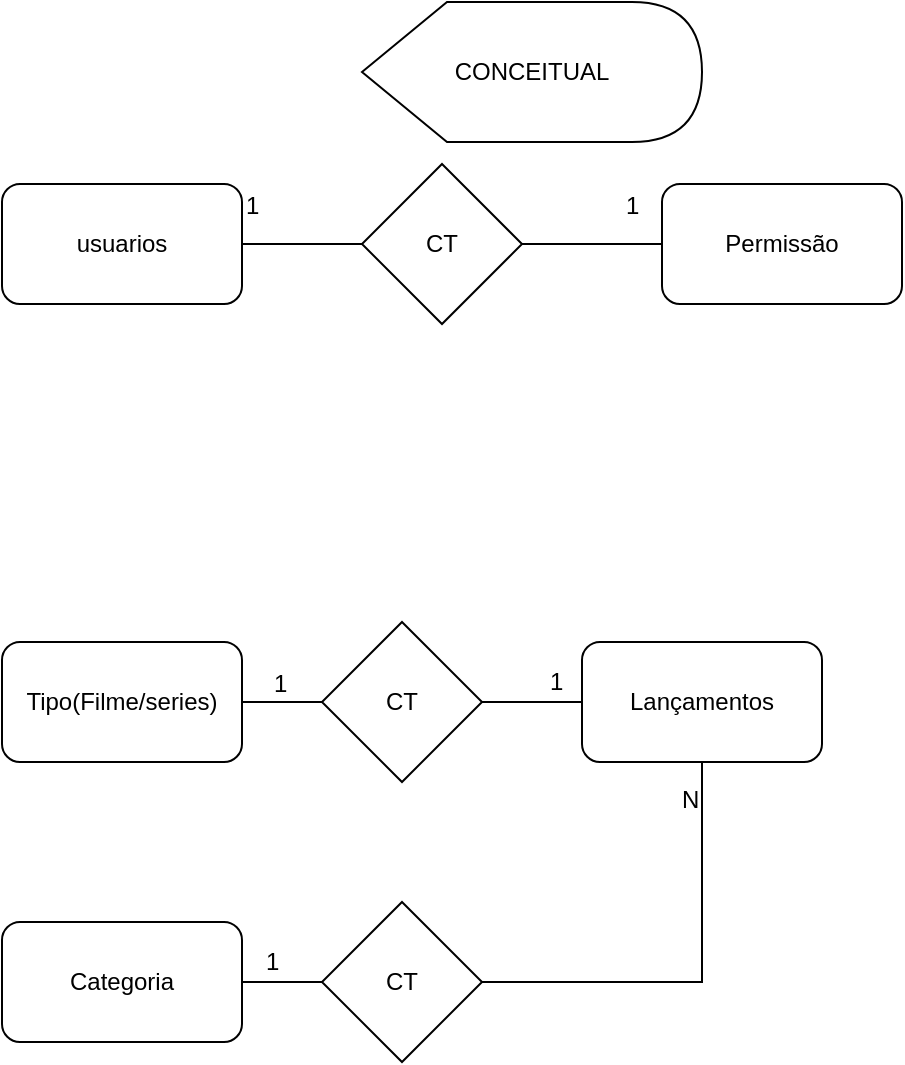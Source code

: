 <mxfile version="10.9.5" type="device"><diagram id="cu5lzYYekm8keaSG_POb" name="Conceitual"><mxGraphModel dx="1182" dy="644" grid="1" gridSize="10" guides="1" tooltips="1" connect="1" arrows="1" fold="1" page="1" pageScale="1" pageWidth="827" pageHeight="1169" math="0" shadow="0"><root><mxCell id="0"/><mxCell id="1" parent="0"/><mxCell id="jifPhWoPYFyfa1gqeEHZ-29" style="edgeStyle=orthogonalEdgeStyle;rounded=0;orthogonalLoop=1;jettySize=auto;html=1;endArrow=none;endFill=0;" parent="1" source="a4-3PnWE6vOvehAea0Om-1" target="jifPhWoPYFyfa1gqeEHZ-27" edge="1"><mxGeometry relative="1" as="geometry"/></mxCell><mxCell id="a4-3PnWE6vOvehAea0Om-1" value="usuarios" style="rounded=1;whiteSpace=wrap;html=1;" parent="1" vertex="1"><mxGeometry x="140" y="111" width="120" height="60" as="geometry"/></mxCell><mxCell id="a4-3PnWE6vOvehAea0Om-13" style="edgeStyle=orthogonalEdgeStyle;rounded=0;orthogonalLoop=1;jettySize=auto;html=1;endArrow=none;endFill=0;" parent="1" source="a4-3PnWE6vOvehAea0Om-6" target="a4-3PnWE6vOvehAea0Om-12" edge="1"><mxGeometry relative="1" as="geometry"/></mxCell><mxCell id="jifPhWoPYFyfa1gqeEHZ-3" style="edgeStyle=orthogonalEdgeStyle;rounded=0;orthogonalLoop=1;jettySize=auto;html=1;entryX=1;entryY=0.5;entryDx=0;entryDy=0;endArrow=none;endFill=0;" parent="1" source="a4-3PnWE6vOvehAea0Om-6" target="jifPhWoPYFyfa1gqeEHZ-2" edge="1"><mxGeometry relative="1" as="geometry"><Array as="points"><mxPoint x="490" y="510"/></Array></mxGeometry></mxCell><mxCell id="a4-3PnWE6vOvehAea0Om-6" value="Lançamentos" style="rounded=1;whiteSpace=wrap;html=1;" parent="1" vertex="1"><mxGeometry x="430" y="340" width="120" height="60" as="geometry"/></mxCell><mxCell id="a4-3PnWE6vOvehAea0Om-15" style="edgeStyle=orthogonalEdgeStyle;rounded=0;orthogonalLoop=1;jettySize=auto;html=1;endArrow=none;endFill=0;" parent="1" source="a4-3PnWE6vOvehAea0Om-12" target="a4-3PnWE6vOvehAea0Om-14" edge="1"><mxGeometry relative="1" as="geometry"/></mxCell><mxCell id="a4-3PnWE6vOvehAea0Om-12" value="CT" style="rhombus;whiteSpace=wrap;html=1;" parent="1" vertex="1"><mxGeometry x="300" y="330" width="80" height="80" as="geometry"/></mxCell><mxCell id="a4-3PnWE6vOvehAea0Om-14" value="Tipo(Filme/series)" style="rounded=1;whiteSpace=wrap;html=1;" parent="1" vertex="1"><mxGeometry x="140" y="340" width="120" height="60" as="geometry"/></mxCell><mxCell id="jifPhWoPYFyfa1gqeEHZ-2" value="CT" style="rhombus;whiteSpace=wrap;html=1;" parent="1" vertex="1"><mxGeometry x="300" y="470" width="80" height="80" as="geometry"/></mxCell><mxCell id="jifPhWoPYFyfa1gqeEHZ-5" style="edgeStyle=orthogonalEdgeStyle;rounded=0;orthogonalLoop=1;jettySize=auto;html=1;endArrow=none;endFill=0;" parent="1" source="jifPhWoPYFyfa1gqeEHZ-4" target="jifPhWoPYFyfa1gqeEHZ-2" edge="1"><mxGeometry relative="1" as="geometry"/></mxCell><mxCell id="jifPhWoPYFyfa1gqeEHZ-4" value="Categoria" style="rounded=1;whiteSpace=wrap;html=1;" parent="1" vertex="1"><mxGeometry x="140" y="480" width="120" height="60" as="geometry"/></mxCell><mxCell id="jifPhWoPYFyfa1gqeEHZ-16" value="N" style="text;html=1;resizable=0;points=[];autosize=1;align=left;verticalAlign=top;spacingTop=-4;" parent="1" vertex="1"><mxGeometry x="478" y="409" width="20" height="20" as="geometry"/></mxCell><mxCell id="jifPhWoPYFyfa1gqeEHZ-17" value="1" style="text;html=1;resizable=0;points=[];autosize=1;align=left;verticalAlign=top;spacingTop=-4;" parent="1" vertex="1"><mxGeometry x="270" y="490" width="20" height="20" as="geometry"/></mxCell><mxCell id="jifPhWoPYFyfa1gqeEHZ-18" value="1" style="text;html=1;resizable=0;points=[];autosize=1;align=left;verticalAlign=top;spacingTop=-4;" parent="1" vertex="1"><mxGeometry x="412" y="350" width="20" height="20" as="geometry"/></mxCell><mxCell id="jifPhWoPYFyfa1gqeEHZ-19" value="1" style="text;html=1;resizable=0;points=[];autosize=1;align=left;verticalAlign=top;spacingTop=-4;" parent="1" vertex="1"><mxGeometry x="274" y="351" width="20" height="20" as="geometry"/></mxCell><mxCell id="jifPhWoPYFyfa1gqeEHZ-27" value="CT" style="rhombus;whiteSpace=wrap;html=1;" parent="1" vertex="1"><mxGeometry x="320" y="101" width="80" height="80" as="geometry"/></mxCell><mxCell id="jifPhWoPYFyfa1gqeEHZ-30" style="edgeStyle=orthogonalEdgeStyle;rounded=0;orthogonalLoop=1;jettySize=auto;html=1;endArrow=none;endFill=0;" parent="1" source="jifPhWoPYFyfa1gqeEHZ-28" target="jifPhWoPYFyfa1gqeEHZ-27" edge="1"><mxGeometry relative="1" as="geometry"/></mxCell><mxCell id="jifPhWoPYFyfa1gqeEHZ-28" value="Permissão" style="rounded=1;whiteSpace=wrap;html=1;" parent="1" vertex="1"><mxGeometry x="470" y="111" width="120" height="60" as="geometry"/></mxCell><mxCell id="jifPhWoPYFyfa1gqeEHZ-31" value="1" style="text;html=1;resizable=0;points=[];autosize=1;align=left;verticalAlign=top;spacingTop=-4;" parent="1" vertex="1"><mxGeometry x="260" y="112" width="20" height="20" as="geometry"/></mxCell><mxCell id="jifPhWoPYFyfa1gqeEHZ-32" value="1" style="text;html=1;resizable=0;points=[];autosize=1;align=left;verticalAlign=top;spacingTop=-4;" parent="1" vertex="1"><mxGeometry x="450" y="112" width="20" height="20" as="geometry"/></mxCell><mxCell id="6mNcIv-z-WaHglORucZq-1" value="CONCEITUAL" style="shape=display;whiteSpace=wrap;html=1;" parent="1" vertex="1"><mxGeometry x="320" y="20" width="170" height="70" as="geometry"/></mxCell></root></mxGraphModel></diagram><diagram id="VTox65NX8LItNkViUtVg" name="logico"><mxGraphModel dx="1689" dy="920" grid="1" gridSize="10" guides="1" tooltips="1" connect="1" arrows="1" fold="1" page="1" pageScale="1" pageWidth="827" pageHeight="1169" math="0" shadow="0"><root><mxCell id="THJjwqcNiMbJ1yQBBACY-0"/><mxCell id="THJjwqcNiMbJ1yQBBACY-1" parent="THJjwqcNiMbJ1yQBBACY-0"/><mxCell id="THJjwqcNiMbJ1yQBBACY-2" value="Usuario" style="swimlane;fontStyle=0;childLayout=stackLayout;horizontal=1;startSize=26;fillColor=#e0e0e0;horizontalStack=0;resizeParent=1;resizeParentMax=0;resizeLast=0;collapsible=1;marginBottom=0;swimlaneFillColor=#ffffff;align=center;fontSize=14;" vertex="1" parent="THJjwqcNiMbJ1yQBBACY-1"><mxGeometry x="200" y="120" width="160" height="160" as="geometry"/></mxCell><mxCell id="THJjwqcNiMbJ1yQBBACY-3" value="IdUsuario : int" style="shape=partialRectangle;top=0;left=0;right=0;bottom=1;align=left;verticalAlign=middle;fillColor=none;spacingLeft=34;spacingRight=4;overflow=hidden;rotatable=0;points=[[0,0.5],[1,0.5]];portConstraint=eastwest;dropTarget=0;fontStyle=5;fontSize=12;" vertex="1" parent="THJjwqcNiMbJ1yQBBACY-2"><mxGeometry y="26" width="160" height="30" as="geometry"/></mxCell><mxCell id="THJjwqcNiMbJ1yQBBACY-4" value="PK" style="shape=partialRectangle;top=0;left=0;bottom=0;fillColor=none;align=left;verticalAlign=middle;spacingLeft=4;spacingRight=4;overflow=hidden;rotatable=0;points=[];portConstraint=eastwest;part=1;fontSize=12;" vertex="1" connectable="0" parent="THJjwqcNiMbJ1yQBBACY-3"><mxGeometry width="30" height="30" as="geometry"/></mxCell><mxCell id="THJjwqcNiMbJ1yQBBACY-5" value="Nome : varchar" style="shape=partialRectangle;top=0;left=0;right=0;bottom=0;align=left;verticalAlign=top;fillColor=none;spacingLeft=34;spacingRight=4;overflow=hidden;rotatable=0;points=[[0,0.5],[1,0.5]];portConstraint=eastwest;dropTarget=0;fontSize=12;" vertex="1" parent="THJjwqcNiMbJ1yQBBACY-2"><mxGeometry y="56" width="160" height="26" as="geometry"/></mxCell><mxCell id="THJjwqcNiMbJ1yQBBACY-6" value="" style="shape=partialRectangle;top=0;left=0;bottom=0;fillColor=none;align=left;verticalAlign=top;spacingLeft=4;spacingRight=4;overflow=hidden;rotatable=0;points=[];portConstraint=eastwest;part=1;fontSize=12;" vertex="1" connectable="0" parent="THJjwqcNiMbJ1yQBBACY-5"><mxGeometry width="30" height="26" as="geometry"/></mxCell><mxCell id="THJjwqcNiMbJ1yQBBACY-7" value="Email : varchar" style="shape=partialRectangle;top=0;left=0;right=0;bottom=0;align=left;verticalAlign=top;fillColor=none;spacingLeft=34;spacingRight=4;overflow=hidden;rotatable=0;points=[[0,0.5],[1,0.5]];portConstraint=eastwest;dropTarget=0;fontSize=12;" vertex="1" parent="THJjwqcNiMbJ1yQBBACY-2"><mxGeometry y="82" width="160" height="26" as="geometry"/></mxCell><mxCell id="THJjwqcNiMbJ1yQBBACY-8" value="" style="shape=partialRectangle;top=0;left=0;bottom=0;fillColor=none;align=left;verticalAlign=top;spacingLeft=4;spacingRight=4;overflow=hidden;rotatable=0;points=[];portConstraint=eastwest;part=1;fontSize=12;" vertex="1" connectable="0" parent="THJjwqcNiMbJ1yQBBACY-7"><mxGeometry width="30" height="26" as="geometry"/></mxCell><mxCell id="THJjwqcNiMbJ1yQBBACY-9" value="Senha : varchar" style="shape=partialRectangle;top=0;left=0;right=0;bottom=0;align=left;verticalAlign=top;fillColor=none;spacingLeft=34;spacingRight=4;overflow=hidden;rotatable=0;points=[[0,0.5],[1,0.5]];portConstraint=eastwest;dropTarget=0;fontSize=12;" vertex="1" parent="THJjwqcNiMbJ1yQBBACY-2"><mxGeometry y="108" width="160" height="26" as="geometry"/></mxCell><mxCell id="THJjwqcNiMbJ1yQBBACY-10" value="" style="shape=partialRectangle;top=0;left=0;bottom=0;fillColor=none;align=left;verticalAlign=top;spacingLeft=4;spacingRight=4;overflow=hidden;rotatable=0;points=[];portConstraint=eastwest;part=1;fontSize=12;" vertex="1" connectable="0" parent="THJjwqcNiMbJ1yQBBACY-9"><mxGeometry width="30" height="26" as="geometry"/></mxCell><mxCell id="Zy-jXIfL-zzlQ6D87SZ2-0" value="IdTipo : int" style="shape=partialRectangle;top=0;left=0;right=0;bottom=0;align=left;verticalAlign=top;fillColor=none;spacingLeft=34;spacingRight=4;overflow=hidden;rotatable=0;points=[[0,0.5],[1,0.5]];portConstraint=eastwest;dropTarget=0;fontSize=12;" vertex="1" parent="THJjwqcNiMbJ1yQBBACY-2"><mxGeometry y="134" width="160" height="26" as="geometry"/></mxCell><mxCell id="Zy-jXIfL-zzlQ6D87SZ2-1" value="FK" style="shape=partialRectangle;top=0;left=0;bottom=0;fillColor=none;align=left;verticalAlign=top;spacingLeft=4;spacingRight=4;overflow=hidden;rotatable=0;points=[];portConstraint=eastwest;part=1;fontSize=12;" vertex="1" connectable="0" parent="Zy-jXIfL-zzlQ6D87SZ2-0"><mxGeometry width="30" height="26" as="geometry"/></mxCell><mxCell id="Zy-jXIfL-zzlQ6D87SZ2-4" value="TipoUsuario" style="swimlane;fontStyle=0;childLayout=stackLayout;horizontal=1;startSize=26;fillColor=#e0e0e0;horizontalStack=0;resizeParent=1;resizeParentMax=0;resizeLast=0;collapsible=1;marginBottom=0;swimlaneFillColor=#ffffff;align=center;fontSize=14;" vertex="1" parent="THJjwqcNiMbJ1yQBBACY-1"><mxGeometry x="200" y="320" width="160" height="82" as="geometry"/></mxCell><mxCell id="Zy-jXIfL-zzlQ6D87SZ2-5" value="IdTipo : int" style="shape=partialRectangle;top=0;left=0;right=0;bottom=1;align=left;verticalAlign=middle;fillColor=none;spacingLeft=34;spacingRight=4;overflow=hidden;rotatable=0;points=[[0,0.5],[1,0.5]];portConstraint=eastwest;dropTarget=0;fontStyle=5;fontSize=12;" vertex="1" parent="Zy-jXIfL-zzlQ6D87SZ2-4"><mxGeometry y="26" width="160" height="30" as="geometry"/></mxCell><mxCell id="Zy-jXIfL-zzlQ6D87SZ2-6" value="PK" style="shape=partialRectangle;top=0;left=0;bottom=0;fillColor=none;align=left;verticalAlign=middle;spacingLeft=4;spacingRight=4;overflow=hidden;rotatable=0;points=[];portConstraint=eastwest;part=1;fontSize=12;" vertex="1" connectable="0" parent="Zy-jXIfL-zzlQ6D87SZ2-5"><mxGeometry width="30" height="30" as="geometry"/></mxCell><mxCell id="Zy-jXIfL-zzlQ6D87SZ2-7" value="Tipo : varchar" style="shape=partialRectangle;top=0;left=0;right=0;bottom=0;align=left;verticalAlign=top;fillColor=none;spacingLeft=34;spacingRight=4;overflow=hidden;rotatable=0;points=[[0,0.5],[1,0.5]];portConstraint=eastwest;dropTarget=0;fontSize=12;" vertex="1" parent="Zy-jXIfL-zzlQ6D87SZ2-4"><mxGeometry y="56" width="160" height="26" as="geometry"/></mxCell><mxCell id="Zy-jXIfL-zzlQ6D87SZ2-8" value="" style="shape=partialRectangle;top=0;left=0;bottom=0;fillColor=none;align=left;verticalAlign=top;spacingLeft=4;spacingRight=4;overflow=hidden;rotatable=0;points=[];portConstraint=eastwest;part=1;fontSize=12;" vertex="1" connectable="0" parent="Zy-jXIfL-zzlQ6D87SZ2-7"><mxGeometry width="30" height="26" as="geometry"/></mxCell><mxCell id="Zy-jXIfL-zzlQ6D87SZ2-15" value="Categoria" style="swimlane;fontStyle=0;childLayout=stackLayout;horizontal=1;startSize=26;fillColor=#e0e0e0;horizontalStack=0;resizeParent=1;resizeParentMax=0;resizeLast=0;collapsible=1;marginBottom=0;swimlaneFillColor=#ffffff;align=center;fontSize=14;" vertex="1" parent="THJjwqcNiMbJ1yQBBACY-1"><mxGeometry x="440" y="120" width="160" height="82" as="geometry"/></mxCell><mxCell id="Zy-jXIfL-zzlQ6D87SZ2-16" value="IdCategoria : int" style="shape=partialRectangle;top=0;left=0;right=0;bottom=1;align=left;verticalAlign=middle;fillColor=none;spacingLeft=34;spacingRight=4;overflow=hidden;rotatable=0;points=[[0,0.5],[1,0.5]];portConstraint=eastwest;dropTarget=0;fontStyle=5;fontSize=12;" vertex="1" parent="Zy-jXIfL-zzlQ6D87SZ2-15"><mxGeometry y="26" width="160" height="30" as="geometry"/></mxCell><mxCell id="Zy-jXIfL-zzlQ6D87SZ2-17" value="PK" style="shape=partialRectangle;top=0;left=0;bottom=0;fillColor=none;align=left;verticalAlign=middle;spacingLeft=4;spacingRight=4;overflow=hidden;rotatable=0;points=[];portConstraint=eastwest;part=1;fontSize=12;" vertex="1" connectable="0" parent="Zy-jXIfL-zzlQ6D87SZ2-16"><mxGeometry width="30" height="30" as="geometry"/></mxCell><mxCell id="Zy-jXIfL-zzlQ6D87SZ2-18" value="Nome : varchar" style="shape=partialRectangle;top=0;left=0;right=0;bottom=0;align=left;verticalAlign=top;fillColor=none;spacingLeft=34;spacingRight=4;overflow=hidden;rotatable=0;points=[[0,0.5],[1,0.5]];portConstraint=eastwest;dropTarget=0;fontSize=12;" vertex="1" parent="Zy-jXIfL-zzlQ6D87SZ2-15"><mxGeometry y="56" width="160" height="26" as="geometry"/></mxCell><mxCell id="Zy-jXIfL-zzlQ6D87SZ2-19" value="" style="shape=partialRectangle;top=0;left=0;bottom=0;fillColor=none;align=left;verticalAlign=top;spacingLeft=4;spacingRight=4;overflow=hidden;rotatable=0;points=[];portConstraint=eastwest;part=1;fontSize=12;" vertex="1" connectable="0" parent="Zy-jXIfL-zzlQ6D87SZ2-18"><mxGeometry width="30" height="26" as="geometry"/></mxCell><mxCell id="Zy-jXIfL-zzlQ6D87SZ2-27" value="Identificação" style="swimlane;fontStyle=0;childLayout=stackLayout;horizontal=1;startSize=26;fillColor=#e0e0e0;horizontalStack=0;resizeParent=1;resizeParentMax=0;resizeLast=0;collapsible=1;marginBottom=0;swimlaneFillColor=#ffffff;align=center;fontSize=14;" vertex="1" parent="THJjwqcNiMbJ1yQBBACY-1"><mxGeometry x="440" y="289" width="160" height="82" as="geometry"/></mxCell><mxCell id="Zy-jXIfL-zzlQ6D87SZ2-28" value="IdIdentificação : int" style="shape=partialRectangle;top=0;left=0;right=0;bottom=1;align=left;verticalAlign=middle;fillColor=none;spacingLeft=34;spacingRight=4;overflow=hidden;rotatable=0;points=[[0,0.5],[1,0.5]];portConstraint=eastwest;dropTarget=0;fontStyle=5;fontSize=12;" vertex="1" parent="Zy-jXIfL-zzlQ6D87SZ2-27"><mxGeometry y="26" width="160" height="30" as="geometry"/></mxCell><mxCell id="Zy-jXIfL-zzlQ6D87SZ2-29" value="PK" style="shape=partialRectangle;top=0;left=0;bottom=0;fillColor=none;align=left;verticalAlign=middle;spacingLeft=4;spacingRight=4;overflow=hidden;rotatable=0;points=[];portConstraint=eastwest;part=1;fontSize=12;" vertex="1" connectable="0" parent="Zy-jXIfL-zzlQ6D87SZ2-28"><mxGeometry width="30" height="30" as="geometry"/></mxCell><mxCell id="Zy-jXIfL-zzlQ6D87SZ2-30" value="Nome : string" style="shape=partialRectangle;top=0;left=0;right=0;bottom=0;align=left;verticalAlign=top;fillColor=none;spacingLeft=34;spacingRight=4;overflow=hidden;rotatable=0;points=[[0,0.5],[1,0.5]];portConstraint=eastwest;dropTarget=0;fontSize=12;" vertex="1" parent="Zy-jXIfL-zzlQ6D87SZ2-27"><mxGeometry y="56" width="160" height="26" as="geometry"/></mxCell><mxCell id="Zy-jXIfL-zzlQ6D87SZ2-31" value="" style="shape=partialRectangle;top=0;left=0;bottom=0;fillColor=none;align=left;verticalAlign=top;spacingLeft=4;spacingRight=4;overflow=hidden;rotatable=0;points=[];portConstraint=eastwest;part=1;fontSize=12;" vertex="1" connectable="0" parent="Zy-jXIfL-zzlQ6D87SZ2-30"><mxGeometry width="30" height="26" as="geometry"/></mxCell><mxCell id="Zy-jXIfL-zzlQ6D87SZ2-39" value="Lançamento" style="swimlane;fontStyle=0;childLayout=stackLayout;horizontal=1;startSize=26;fillColor=#e0e0e0;horizontalStack=0;resizeParent=1;resizeParentMax=0;resizeLast=0;collapsible=1;marginBottom=0;swimlaneFillColor=#ffffff;align=center;fontSize=14;" vertex="1" parent="THJjwqcNiMbJ1yQBBACY-1"><mxGeometry x="280" y="440" width="200" height="212" as="geometry"/></mxCell><mxCell id="Zy-jXIfL-zzlQ6D87SZ2-40" value="IdLançamento : int" style="shape=partialRectangle;top=0;left=0;right=0;bottom=1;align=left;verticalAlign=middle;fillColor=none;spacingLeft=34;spacingRight=4;overflow=hidden;rotatable=0;points=[[0,0.5],[1,0.5]];portConstraint=eastwest;dropTarget=0;fontStyle=5;fontSize=12;" vertex="1" parent="Zy-jXIfL-zzlQ6D87SZ2-39"><mxGeometry y="26" width="200" height="30" as="geometry"/></mxCell><mxCell id="Zy-jXIfL-zzlQ6D87SZ2-41" value="PK" style="shape=partialRectangle;top=0;left=0;bottom=0;fillColor=none;align=left;verticalAlign=middle;spacingLeft=4;spacingRight=4;overflow=hidden;rotatable=0;points=[];portConstraint=eastwest;part=1;fontSize=12;" vertex="1" connectable="0" parent="Zy-jXIfL-zzlQ6D87SZ2-40"><mxGeometry width="30" height="30" as="geometry"/></mxCell><mxCell id="Zy-jXIfL-zzlQ6D87SZ2-42" value="Titulo : varchar" style="shape=partialRectangle;top=0;left=0;right=0;bottom=0;align=left;verticalAlign=top;fillColor=none;spacingLeft=34;spacingRight=4;overflow=hidden;rotatable=0;points=[[0,0.5],[1,0.5]];portConstraint=eastwest;dropTarget=0;fontSize=12;" vertex="1" parent="Zy-jXIfL-zzlQ6D87SZ2-39"><mxGeometry y="56" width="200" height="26" as="geometry"/></mxCell><mxCell id="Zy-jXIfL-zzlQ6D87SZ2-43" value="" style="shape=partialRectangle;top=0;left=0;bottom=0;fillColor=none;align=left;verticalAlign=top;spacingLeft=4;spacingRight=4;overflow=hidden;rotatable=0;points=[];portConstraint=eastwest;part=1;fontSize=12;" vertex="1" connectable="0" parent="Zy-jXIfL-zzlQ6D87SZ2-42"><mxGeometry width="30" height="26" as="geometry"/></mxCell><mxCell id="Zy-jXIfL-zzlQ6D87SZ2-50" value="DataLançamento : dateTime" style="shape=partialRectangle;top=0;left=0;right=0;bottom=0;align=left;verticalAlign=top;fillColor=none;spacingLeft=34;spacingRight=4;overflow=hidden;rotatable=0;points=[[0,0.5],[1,0.5]];portConstraint=eastwest;dropTarget=0;fontSize=12;" vertex="1" parent="Zy-jXIfL-zzlQ6D87SZ2-39"><mxGeometry y="82" width="200" height="26" as="geometry"/></mxCell><mxCell id="Zy-jXIfL-zzlQ6D87SZ2-51" value="" style="shape=partialRectangle;top=0;left=0;bottom=0;fillColor=none;align=left;verticalAlign=top;spacingLeft=4;spacingRight=4;overflow=hidden;rotatable=0;points=[];portConstraint=eastwest;part=1;fontSize=12;" vertex="1" connectable="0" parent="Zy-jXIfL-zzlQ6D87SZ2-50"><mxGeometry width="29.917" height="26" as="geometry"/></mxCell><mxCell id="Zy-jXIfL-zzlQ6D87SZ2-46" value="IdCategoria : int" style="shape=partialRectangle;top=0;left=0;right=0;bottom=0;align=left;verticalAlign=top;fillColor=none;spacingLeft=34;spacingRight=4;overflow=hidden;rotatable=0;points=[[0,0.5],[1,0.5]];portConstraint=eastwest;dropTarget=0;fontSize=12;" vertex="1" parent="Zy-jXIfL-zzlQ6D87SZ2-39"><mxGeometry y="108" width="200" height="26" as="geometry"/></mxCell><mxCell id="Zy-jXIfL-zzlQ6D87SZ2-47" value="FK" style="shape=partialRectangle;top=0;left=0;bottom=0;fillColor=none;align=left;verticalAlign=top;spacingLeft=4;spacingRight=4;overflow=hidden;rotatable=0;points=[];portConstraint=eastwest;part=1;fontSize=12;" vertex="1" connectable="0" parent="Zy-jXIfL-zzlQ6D87SZ2-46"><mxGeometry width="30" height="26" as="geometry"/></mxCell><mxCell id="Zy-jXIfL-zzlQ6D87SZ2-44" value="IdIdentificaçaõ : int" style="shape=partialRectangle;top=0;left=0;right=0;bottom=0;align=left;verticalAlign=top;fillColor=none;spacingLeft=34;spacingRight=4;overflow=hidden;rotatable=0;points=[[0,0.5],[1,0.5]];portConstraint=eastwest;dropTarget=0;fontSize=12;" vertex="1" parent="Zy-jXIfL-zzlQ6D87SZ2-39"><mxGeometry y="134" width="200" height="26" as="geometry"/></mxCell><mxCell id="Zy-jXIfL-zzlQ6D87SZ2-45" value="FK" style="shape=partialRectangle;top=0;left=0;bottom=0;fillColor=none;align=left;verticalAlign=top;spacingLeft=4;spacingRight=4;overflow=hidden;rotatable=0;points=[];portConstraint=eastwest;part=1;fontSize=12;" vertex="1" connectable="0" parent="Zy-jXIfL-zzlQ6D87SZ2-44"><mxGeometry width="30" height="26" as="geometry"/></mxCell><mxCell id="Zy-jXIfL-zzlQ6D87SZ2-52" value="sinopse : varchar" style="shape=partialRectangle;top=0;left=0;right=0;bottom=0;align=left;verticalAlign=top;fillColor=none;spacingLeft=34;spacingRight=4;overflow=hidden;rotatable=0;points=[[0,0.5],[1,0.5]];portConstraint=eastwest;dropTarget=0;fontSize=12;" vertex="1" parent="Zy-jXIfL-zzlQ6D87SZ2-39"><mxGeometry y="160" width="200" height="26" as="geometry"/></mxCell><mxCell id="Zy-jXIfL-zzlQ6D87SZ2-53" value="" style="shape=partialRectangle;top=0;left=0;bottom=0;fillColor=none;align=left;verticalAlign=top;spacingLeft=4;spacingRight=4;overflow=hidden;rotatable=0;points=[];portConstraint=eastwest;part=1;fontSize=12;" vertex="1" connectable="0" parent="Zy-jXIfL-zzlQ6D87SZ2-52"><mxGeometry width="30" height="26" as="geometry"/></mxCell><mxCell id="Zy-jXIfL-zzlQ6D87SZ2-54" value="TempoDuração : date" style="shape=partialRectangle;top=0;left=0;right=0;bottom=0;align=left;verticalAlign=top;fillColor=none;spacingLeft=34;spacingRight=4;overflow=hidden;rotatable=0;points=[[0,0.5],[1,0.5]];portConstraint=eastwest;dropTarget=0;fontSize=12;" vertex="1" parent="Zy-jXIfL-zzlQ6D87SZ2-39"><mxGeometry y="186" width="200" height="26" as="geometry"/></mxCell><mxCell id="Zy-jXIfL-zzlQ6D87SZ2-55" value="" style="shape=partialRectangle;top=0;left=0;bottom=0;fillColor=none;align=left;verticalAlign=top;spacingLeft=4;spacingRight=4;overflow=hidden;rotatable=0;points=[];portConstraint=eastwest;part=1;fontSize=12;" vertex="1" connectable="0" parent="Zy-jXIfL-zzlQ6D87SZ2-54"><mxGeometry width="30" height="26" as="geometry"/></mxCell><mxCell id="AILVf-mLkthuc46ZtCb7-1" value="LÓGICO" style="rounded=0;whiteSpace=wrap;html=1;" vertex="1" parent="THJjwqcNiMbJ1yQBBACY-1"><mxGeometry x="335" y="20" width="120" height="60" as="geometry"/></mxCell></root></mxGraphModel></diagram></mxfile>